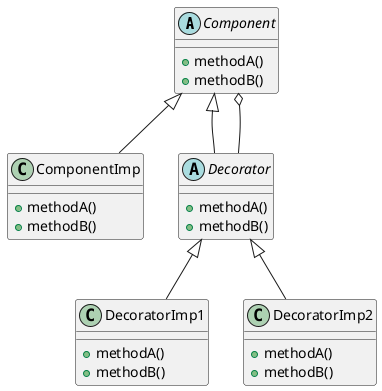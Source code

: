 @startuml
    Abstract class Component {
    + methodA()
    + methodB()
    }

    Class ComponentImp {
        + methodA()
        + methodB()
    }

    Abstract class Decorator {
        + methodA()
        + methodB()
    }

    Class DecoratorImp1 {
        + methodA()
        + methodB()
    }

    Class DecoratorImp2 {
        + methodA()
        + methodB()
    }

    Component <|-- ComponentImp
    Component <|-- Decorator
    Component o-- Decorator

    Decorator <|-- DecoratorImp1
    Decorator <|-- DecoratorImp2

@enduml